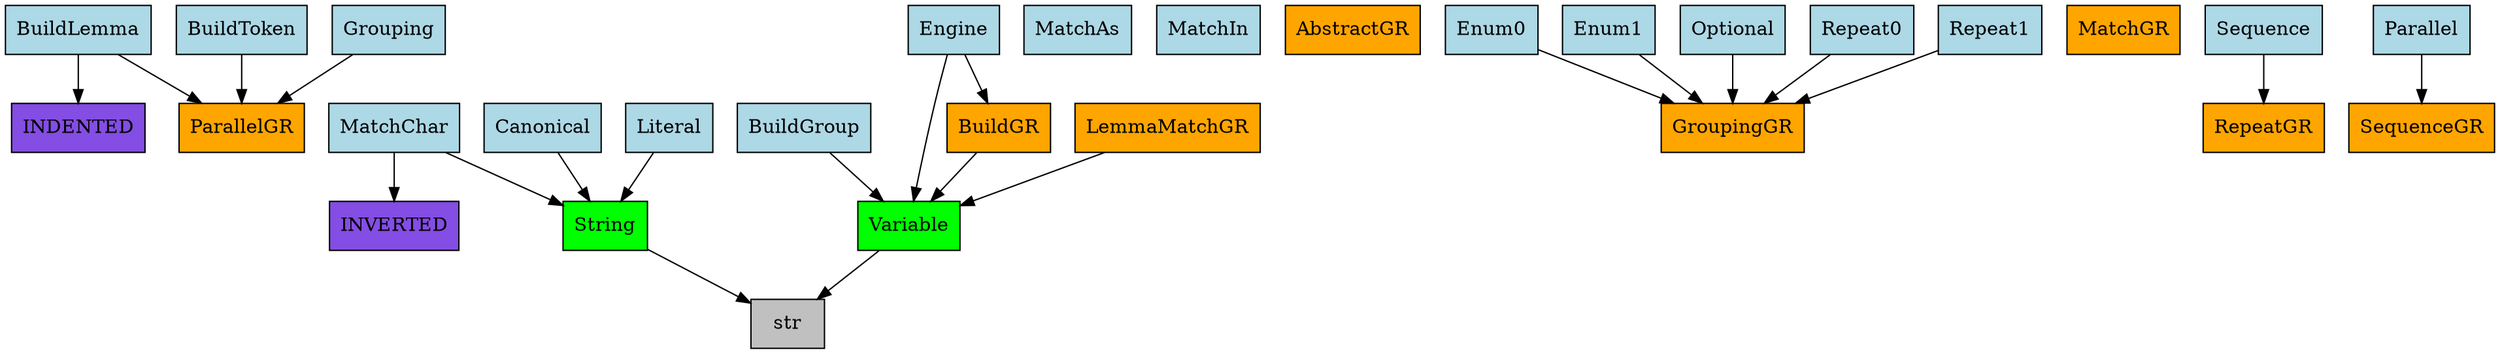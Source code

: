 digraph {
	_Indented [label=INDENTED fillcolor="#844de3" shape=rect style=filled]
	_Inverted [label=INVERTED fillcolor="#844de3" shape=rect style=filled]
	MatchAs [label=MatchAs fillcolor=lightblue shape=rect style=filled]
	MatchIn [label=MatchIn fillcolor=lightblue shape=rect style=filled]
	AbstractGR [label=AbstractGR fillcolor=orange shape=rect style=filled]
	GroupingGR [label=GroupingGR fillcolor=orange shape=rect style=filled]
	MatchGR [label=MatchGR fillcolor=orange shape=rect style=filled]
	ParallelGR [label=ParallelGR fillcolor=orange shape=rect style=filled]
	RepeatGR [label=RepeatGR fillcolor=orange shape=rect style=filled]
	SequenceGR [label=SequenceGR fillcolor=orange shape=rect style=filled]
	str [label=str fillcolor=gray shape=rect style=filled]
	String [label=String fillcolor=lime shape=rect style=filled]
	String -> str
	Variable [label=Variable fillcolor=lime shape=rect style=filled]
	Variable -> str
	BuildLemma [label=BuildLemma fillcolor=lightblue shape=rect style=filled]
	BuildLemma -> _Indented
	BuildLemma -> ParallelGR
	BuildToken [label=BuildToken fillcolor=lightblue shape=rect style=filled]
	BuildToken -> ParallelGR
	Enum0 [label=Enum0 fillcolor=lightblue shape=rect style=filled]
	Enum0 -> GroupingGR
	Enum1 [label=Enum1 fillcolor=lightblue shape=rect style=filled]
	Enum1 -> GroupingGR
	Grouping [label=Grouping fillcolor=lightblue shape=rect style=filled]
	Grouping -> ParallelGR
	Optional [label=Optional fillcolor=lightblue shape=rect style=filled]
	Optional -> GroupingGR
	Parallel [label=Parallel fillcolor=lightblue shape=rect style=filled]
	Parallel -> SequenceGR
	Repeat0 [label=Repeat0 fillcolor=lightblue shape=rect style=filled]
	Repeat0 -> GroupingGR
	Repeat1 [label=Repeat1 fillcolor=lightblue shape=rect style=filled]
	Repeat1 -> GroupingGR
	Sequence [label=Sequence fillcolor=lightblue shape=rect style=filled]
	Sequence -> RepeatGR
	BuildGroup [label=BuildGroup fillcolor=lightblue shape=rect style=filled]
	BuildGroup -> Variable
	Canonical [label=Canonical fillcolor=lightblue shape=rect style=filled]
	Canonical -> String
	Literal [label=Literal fillcolor=lightblue shape=rect style=filled]
	Literal -> String
	MatchChar [label=MatchChar fillcolor=lightblue shape=rect style=filled]
	MatchChar -> _Inverted
	MatchChar -> String
	BuildGR [label=BuildGR fillcolor=orange shape=rect style=filled]
	BuildGR -> Variable
	LemmaMatchGR [label=LemmaMatchGR fillcolor=orange shape=rect style=filled]
	LemmaMatchGR -> Variable
	Engine [label=Engine fillcolor=lightblue shape=rect style=filled]
	Engine -> Variable
	Engine -> BuildGR
}
